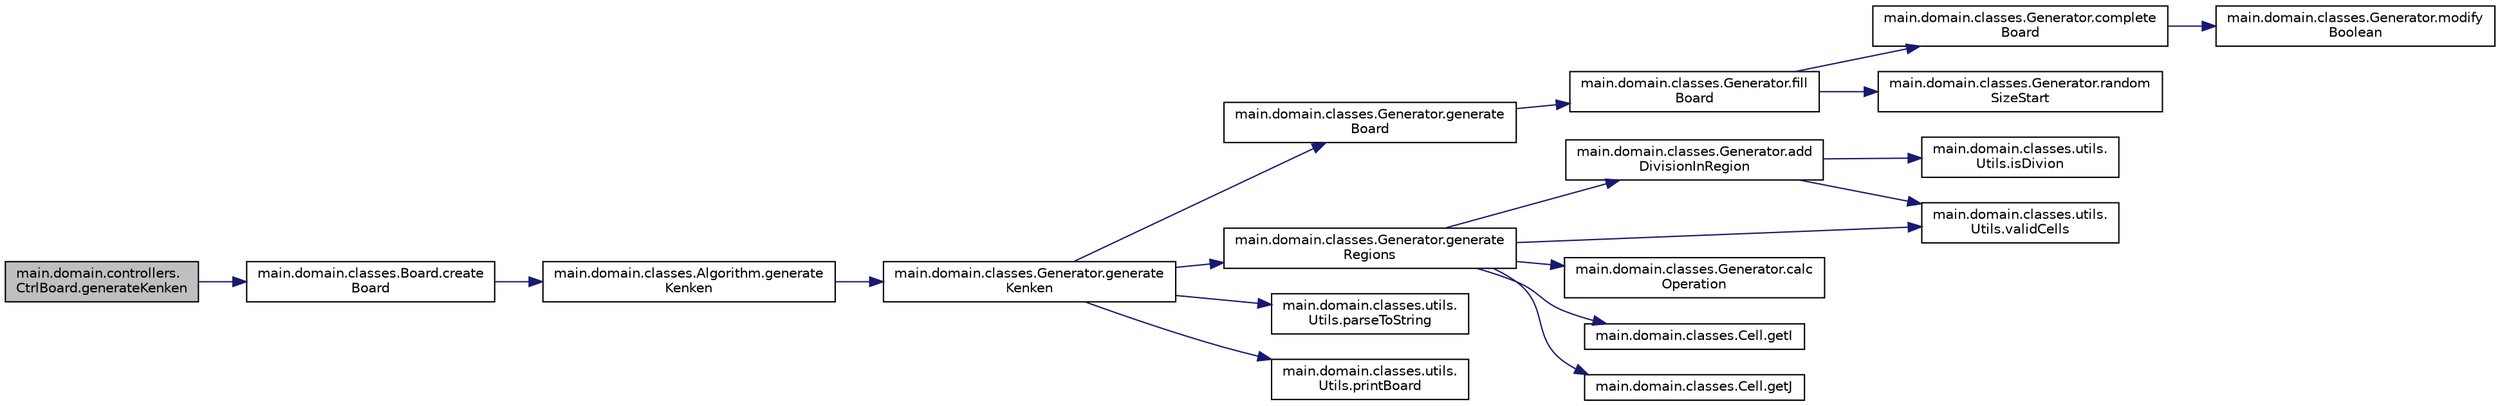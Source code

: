 digraph "main.domain.controllers.CtrlBoard.generateKenken"
{
 // INTERACTIVE_SVG=YES
 // LATEX_PDF_SIZE
  edge [fontname="Helvetica",fontsize="10",labelfontname="Helvetica",labelfontsize="10"];
  node [fontname="Helvetica",fontsize="10",shape=record];
  rankdir="LR";
  Node1 [label="main.domain.controllers.\lCtrlBoard.generateKenken",height=0.2,width=0.4,color="black", fillcolor="grey75", style="filled", fontcolor="black",tooltip=" "];
  Node1 -> Node2 [color="midnightblue",fontsize="10",style="solid",fontname="Helvetica"];
  Node2 [label="main.domain.classes.Board.create\lBoard",height=0.2,width=0.4,color="black", fillcolor="white", style="filled",URL="$classmain_1_1domain_1_1classes_1_1Board.html#a3ac5327ca0b44158340c395d682c507c",tooltip=" "];
  Node2 -> Node3 [color="midnightblue",fontsize="10",style="solid",fontname="Helvetica"];
  Node3 [label="main.domain.classes.Algorithm.generate\lKenken",height=0.2,width=0.4,color="black", fillcolor="white", style="filled",URL="$classmain_1_1domain_1_1classes_1_1Algorithm.html#a9beeb065aa30483f32b08f30c6ab77f2",tooltip=" "];
  Node3 -> Node4 [color="midnightblue",fontsize="10",style="solid",fontname="Helvetica"];
  Node4 [label="main.domain.classes.Generator.generate\lKenken",height=0.2,width=0.4,color="black", fillcolor="white", style="filled",URL="$classmain_1_1domain_1_1classes_1_1Generator.html#a0c2d920677428541d15f745afd922794",tooltip=" "];
  Node4 -> Node5 [color="midnightblue",fontsize="10",style="solid",fontname="Helvetica"];
  Node5 [label="main.domain.classes.Generator.generate\lBoard",height=0.2,width=0.4,color="black", fillcolor="white", style="filled",URL="$classmain_1_1domain_1_1classes_1_1Generator.html#a7cd8518db1d51f04f266e9d0acbcad79",tooltip=" "];
  Node5 -> Node6 [color="midnightblue",fontsize="10",style="solid",fontname="Helvetica"];
  Node6 [label="main.domain.classes.Generator.fill\lBoard",height=0.2,width=0.4,color="black", fillcolor="white", style="filled",URL="$classmain_1_1domain_1_1classes_1_1Generator.html#ab10cb17e55f2b685338e45abab8666bd",tooltip=" "];
  Node6 -> Node7 [color="midnightblue",fontsize="10",style="solid",fontname="Helvetica"];
  Node7 [label="main.domain.classes.Generator.complete\lBoard",height=0.2,width=0.4,color="black", fillcolor="white", style="filled",URL="$classmain_1_1domain_1_1classes_1_1Generator.html#acf0175945e44217aae57e8c620922e56",tooltip=" "];
  Node7 -> Node8 [color="midnightblue",fontsize="10",style="solid",fontname="Helvetica"];
  Node8 [label="main.domain.classes.Generator.modify\lBoolean",height=0.2,width=0.4,color="black", fillcolor="white", style="filled",URL="$classmain_1_1domain_1_1classes_1_1Generator.html#a60253f625cf677c55fba4d4305946c72",tooltip=" "];
  Node6 -> Node9 [color="midnightblue",fontsize="10",style="solid",fontname="Helvetica"];
  Node9 [label="main.domain.classes.Generator.random\lSizeStart",height=0.2,width=0.4,color="black", fillcolor="white", style="filled",URL="$classmain_1_1domain_1_1classes_1_1Generator.html#a56112239f124fc588aa0ff3d2f868d72",tooltip=" "];
  Node4 -> Node10 [color="midnightblue",fontsize="10",style="solid",fontname="Helvetica"];
  Node10 [label="main.domain.classes.Generator.generate\lRegions",height=0.2,width=0.4,color="black", fillcolor="white", style="filled",URL="$classmain_1_1domain_1_1classes_1_1Generator.html#aab45d652ae5368183ad4a8089ce4eca6",tooltip=" "];
  Node10 -> Node11 [color="midnightblue",fontsize="10",style="solid",fontname="Helvetica"];
  Node11 [label="main.domain.classes.Generator.add\lDivisionInRegion",height=0.2,width=0.4,color="black", fillcolor="white", style="filled",URL="$classmain_1_1domain_1_1classes_1_1Generator.html#a9bed63d52ccc46ef654e4ffd9dd4ebbc",tooltip=" "];
  Node11 -> Node12 [color="midnightblue",fontsize="10",style="solid",fontname="Helvetica"];
  Node12 [label="main.domain.classes.utils.\lUtils.isDivion",height=0.2,width=0.4,color="black", fillcolor="white", style="filled",URL="$classmain_1_1domain_1_1classes_1_1utils_1_1Utils.html#a2b5c75289e45e61e6fb4385e6c07da80",tooltip=" "];
  Node11 -> Node13 [color="midnightblue",fontsize="10",style="solid",fontname="Helvetica"];
  Node13 [label="main.domain.classes.utils.\lUtils.validCells",height=0.2,width=0.4,color="black", fillcolor="white", style="filled",URL="$classmain_1_1domain_1_1classes_1_1utils_1_1Utils.html#ad29ef71adf5efc1f08b59dd87248e151",tooltip=" "];
  Node10 -> Node14 [color="midnightblue",fontsize="10",style="solid",fontname="Helvetica"];
  Node14 [label="main.domain.classes.Generator.calc\lOperation",height=0.2,width=0.4,color="black", fillcolor="white", style="filled",URL="$classmain_1_1domain_1_1classes_1_1Generator.html#a1cff8029ef5b3b94e35437dcb8ae39e5",tooltip=" "];
  Node10 -> Node15 [color="midnightblue",fontsize="10",style="solid",fontname="Helvetica"];
  Node15 [label="main.domain.classes.Cell.getI",height=0.2,width=0.4,color="black", fillcolor="white", style="filled",URL="$classmain_1_1domain_1_1classes_1_1Cell.html#a0648b98b65cf154a898939b965e69606",tooltip=" "];
  Node10 -> Node16 [color="midnightblue",fontsize="10",style="solid",fontname="Helvetica"];
  Node16 [label="main.domain.classes.Cell.getJ",height=0.2,width=0.4,color="black", fillcolor="white", style="filled",URL="$classmain_1_1domain_1_1classes_1_1Cell.html#a2f0d5bb53e40dfcd195e32b6a1faebf3",tooltip=" "];
  Node10 -> Node13 [color="midnightblue",fontsize="10",style="solid",fontname="Helvetica"];
  Node4 -> Node17 [color="midnightblue",fontsize="10",style="solid",fontname="Helvetica"];
  Node17 [label="main.domain.classes.utils.\lUtils.parseToString",height=0.2,width=0.4,color="black", fillcolor="white", style="filled",URL="$classmain_1_1domain_1_1classes_1_1utils_1_1Utils.html#a837869b3fde4010188dc8f8818233ae2",tooltip=" "];
  Node4 -> Node18 [color="midnightblue",fontsize="10",style="solid",fontname="Helvetica"];
  Node18 [label="main.domain.classes.utils.\lUtils.printBoard",height=0.2,width=0.4,color="black", fillcolor="white", style="filled",URL="$classmain_1_1domain_1_1classes_1_1utils_1_1Utils.html#a5a188e41d6fdb615e907c18edd9fcbe1",tooltip=" "];
}
